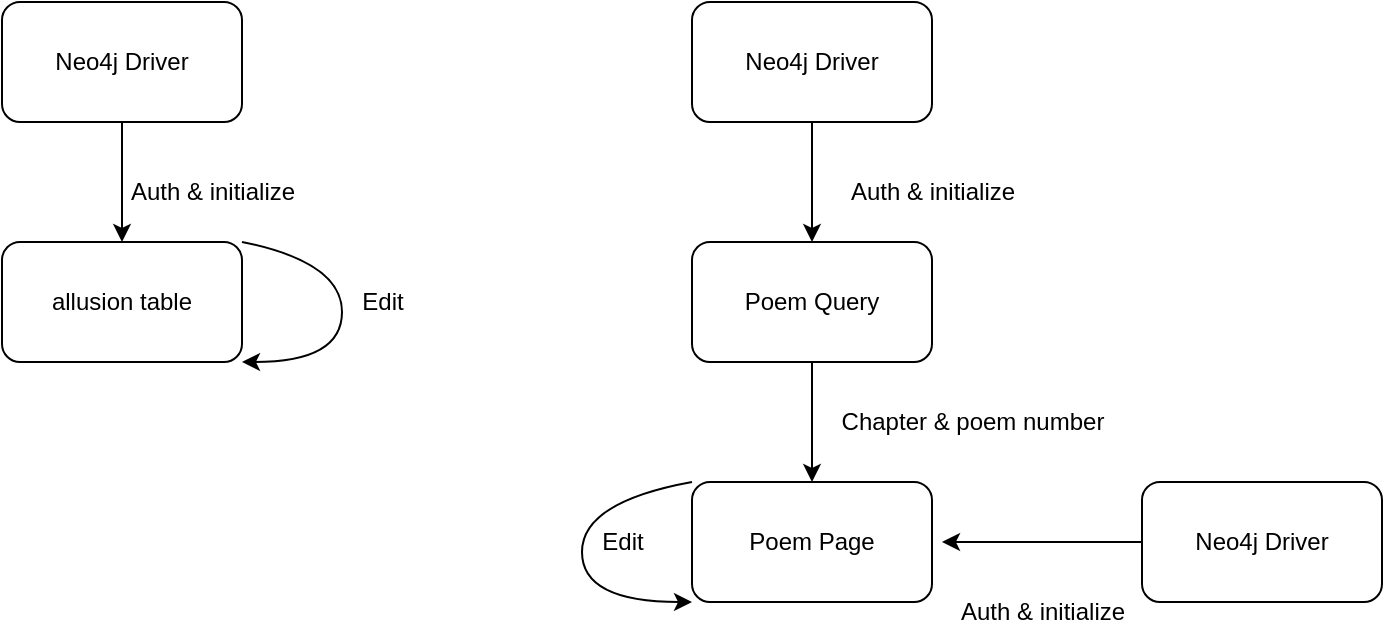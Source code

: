 <mxfile>
    <diagram id="3Dd0W_S78Cx-XZrD5PvG" name="Page-1">
        <mxGraphModel dx="1603" dy="947" grid="1" gridSize="10" guides="1" tooltips="1" connect="1" arrows="1" fold="1" page="1" pageScale="1" pageWidth="1169" pageHeight="827" math="0" shadow="0">
            <root>
                <mxCell id="0"/>
                <mxCell id="1" parent="0"/>
                <mxCell id="2" value="allusion table" style="rounded=1;whiteSpace=wrap;html=1;" vertex="1" parent="1">
                    <mxGeometry x="80" y="360" width="120" height="60" as="geometry"/>
                </mxCell>
                <mxCell id="4" value="" style="curved=1;endArrow=classic;html=1;exitX=1;exitY=0;exitDx=0;exitDy=0;entryX=1;entryY=1;entryDx=0;entryDy=0;" edge="1" parent="1" source="2" target="2">
                    <mxGeometry width="50" height="50" relative="1" as="geometry">
                        <mxPoint x="560" y="510" as="sourcePoint"/>
                        <mxPoint x="610" y="460" as="targetPoint"/>
                        <Array as="points">
                            <mxPoint x="250" y="370"/>
                            <mxPoint x="250" y="420"/>
                        </Array>
                    </mxGeometry>
                </mxCell>
                <mxCell id="5" value="Edit" style="text;html=1;align=center;verticalAlign=middle;resizable=0;points=[];autosize=1;strokeColor=none;fillColor=none;" vertex="1" parent="1">
                    <mxGeometry x="250" y="375" width="40" height="30" as="geometry"/>
                </mxCell>
                <mxCell id="7" value="" style="edgeStyle=none;html=1;" edge="1" parent="1" source="6" target="2">
                    <mxGeometry relative="1" as="geometry"/>
                </mxCell>
                <mxCell id="6" value="Neo4j Driver" style="rounded=1;whiteSpace=wrap;html=1;" vertex="1" parent="1">
                    <mxGeometry x="80" y="240" width="120" height="60" as="geometry"/>
                </mxCell>
                <mxCell id="8" value="Auth &amp;amp; initialize" style="text;html=1;align=center;verticalAlign=middle;resizable=0;points=[];autosize=1;strokeColor=none;fillColor=none;" vertex="1" parent="1">
                    <mxGeometry x="130" y="320" width="110" height="30" as="geometry"/>
                </mxCell>
                <mxCell id="9" value="" style="edgeStyle=none;html=1;" edge="1" parent="1" source="10">
                    <mxGeometry relative="1" as="geometry">
                        <mxPoint x="485" y="360" as="targetPoint"/>
                    </mxGeometry>
                </mxCell>
                <mxCell id="10" value="Neo4j Driver" style="rounded=1;whiteSpace=wrap;html=1;" vertex="1" parent="1">
                    <mxGeometry x="425" y="240" width="120" height="60" as="geometry"/>
                </mxCell>
                <mxCell id="11" value="Auth &amp;amp; initialize" style="text;html=1;align=center;verticalAlign=middle;resizable=0;points=[];autosize=1;strokeColor=none;fillColor=none;" vertex="1" parent="1">
                    <mxGeometry x="490" y="320" width="110" height="30" as="geometry"/>
                </mxCell>
                <mxCell id="14" style="edgeStyle=none;html=1;exitX=0.5;exitY=1;exitDx=0;exitDy=0;entryX=0.5;entryY=0;entryDx=0;entryDy=0;" edge="1" parent="1" source="12" target="13">
                    <mxGeometry relative="1" as="geometry"/>
                </mxCell>
                <mxCell id="12" value="Poem Query" style="rounded=1;whiteSpace=wrap;html=1;" vertex="1" parent="1">
                    <mxGeometry x="425" y="360" width="120" height="60" as="geometry"/>
                </mxCell>
                <mxCell id="13" value="Poem Page" style="rounded=1;whiteSpace=wrap;html=1;" vertex="1" parent="1">
                    <mxGeometry x="425" y="480" width="120" height="60" as="geometry"/>
                </mxCell>
                <mxCell id="15" value="Chapter &amp;amp; poem number" style="text;html=1;align=center;verticalAlign=middle;resizable=0;points=[];autosize=1;strokeColor=none;fillColor=none;" vertex="1" parent="1">
                    <mxGeometry x="490" y="435" width="150" height="30" as="geometry"/>
                </mxCell>
                <mxCell id="18" style="edgeStyle=none;html=1;exitX=0;exitY=0.5;exitDx=0;exitDy=0;" edge="1" parent="1" source="16">
                    <mxGeometry relative="1" as="geometry">
                        <mxPoint x="550" y="510" as="targetPoint"/>
                    </mxGeometry>
                </mxCell>
                <mxCell id="16" value="Neo4j Driver" style="rounded=1;whiteSpace=wrap;html=1;" vertex="1" parent="1">
                    <mxGeometry x="650" y="480" width="120" height="60" as="geometry"/>
                </mxCell>
                <mxCell id="17" value="Auth &amp;amp; initialize" style="text;html=1;align=center;verticalAlign=middle;resizable=0;points=[];autosize=1;strokeColor=none;fillColor=none;" vertex="1" parent="1">
                    <mxGeometry x="545" y="530" width="110" height="30" as="geometry"/>
                </mxCell>
                <mxCell id="19" value="" style="curved=1;endArrow=classic;html=1;exitX=0;exitY=0;exitDx=0;exitDy=0;entryX=0;entryY=1;entryDx=0;entryDy=0;" edge="1" parent="1" source="13" target="13">
                    <mxGeometry width="50" height="50" relative="1" as="geometry">
                        <mxPoint x="320" y="480" as="sourcePoint"/>
                        <mxPoint x="320" y="540" as="targetPoint"/>
                        <Array as="points">
                            <mxPoint x="370" y="490"/>
                            <mxPoint x="370" y="540"/>
                        </Array>
                    </mxGeometry>
                </mxCell>
                <mxCell id="20" value="Edit" style="text;html=1;align=center;verticalAlign=middle;resizable=0;points=[];autosize=1;strokeColor=none;fillColor=none;" vertex="1" parent="1">
                    <mxGeometry x="370" y="495" width="40" height="30" as="geometry"/>
                </mxCell>
            </root>
        </mxGraphModel>
    </diagram>
</mxfile>